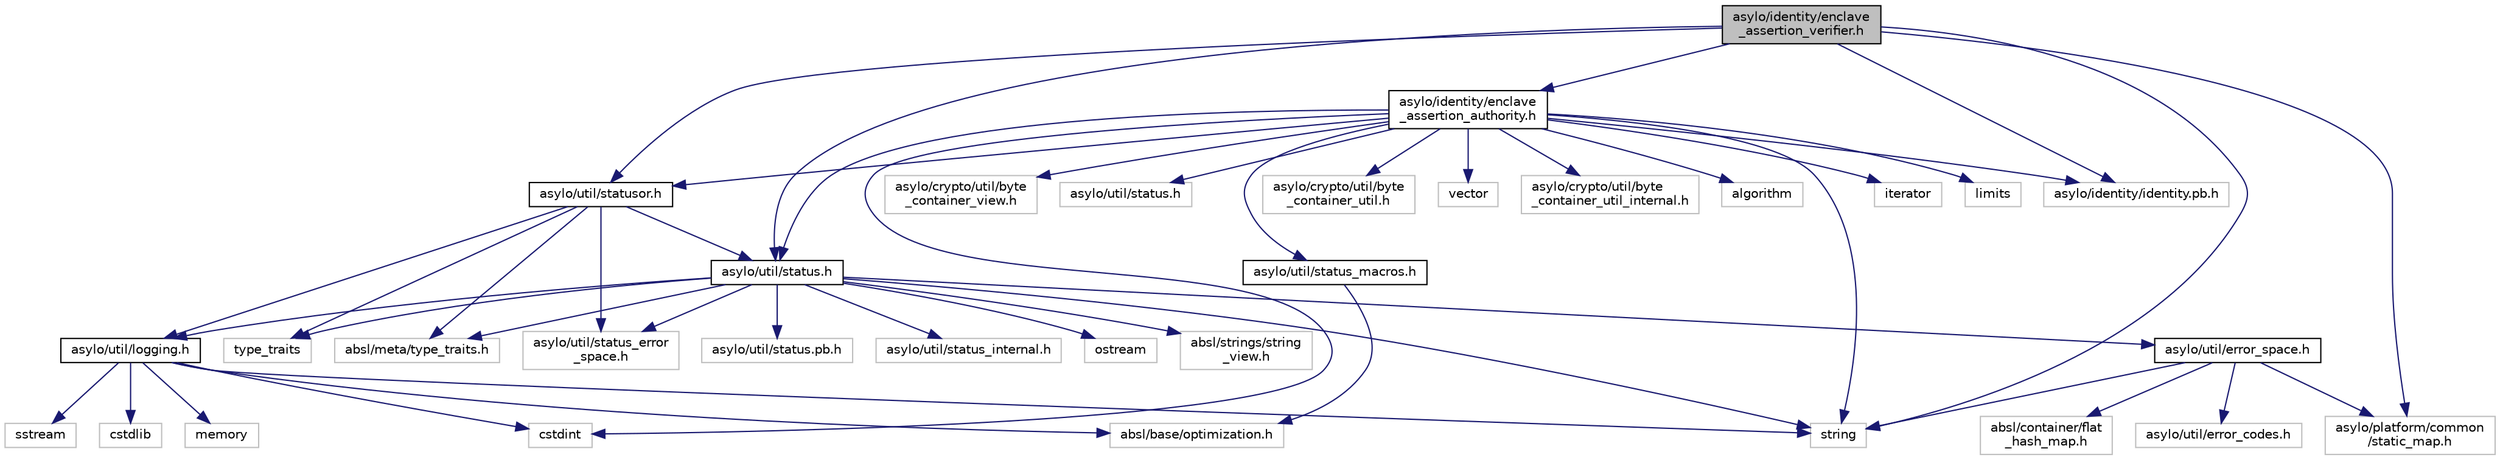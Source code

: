 digraph "asylo/identity/enclave_assertion_verifier.h"
{
  edge [fontname="Helvetica",fontsize="10",labelfontname="Helvetica",labelfontsize="10"];
  node [fontname="Helvetica",fontsize="10",shape=record];
  Node0 [label="asylo/identity/enclave\l_assertion_verifier.h",height=0.2,width=0.4,color="black", fillcolor="grey75", style="filled", fontcolor="black"];
  Node0 -> Node1 [color="midnightblue",fontsize="10",style="solid",fontname="Helvetica"];
  Node1 [label="string",height=0.2,width=0.4,color="grey75", fillcolor="white", style="filled"];
  Node0 -> Node2 [color="midnightblue",fontsize="10",style="solid",fontname="Helvetica"];
  Node2 [label="asylo/identity/enclave\l_assertion_authority.h",height=0.2,width=0.4,color="black", fillcolor="white", style="filled",URL="$enclave__assertion__authority_8h.html"];
  Node2 -> Node1 [color="midnightblue",fontsize="10",style="solid",fontname="Helvetica"];
  Node2 -> Node3 [color="midnightblue",fontsize="10",style="solid",fontname="Helvetica"];
  Node3 [label="asylo/crypto/util/byte\l_container_util.h",height=0.2,width=0.4,color="grey75", fillcolor="white", style="filled"];
  Node2 -> Node4 [color="midnightblue",fontsize="10",style="solid",fontname="Helvetica"];
  Node4 [label="vector",height=0.2,width=0.4,color="grey75", fillcolor="white", style="filled"];
  Node2 -> Node5 [color="midnightblue",fontsize="10",style="solid",fontname="Helvetica"];
  Node5 [label="asylo/crypto/util/byte\l_container_util_internal.h",height=0.2,width=0.4,color="grey75", fillcolor="white", style="filled"];
  Node2 -> Node6 [color="midnightblue",fontsize="10",style="solid",fontname="Helvetica"];
  Node6 [label="algorithm",height=0.2,width=0.4,color="grey75", fillcolor="white", style="filled"];
  Node2 -> Node7 [color="midnightblue",fontsize="10",style="solid",fontname="Helvetica"];
  Node7 [label="cstdint",height=0.2,width=0.4,color="grey75", fillcolor="white", style="filled"];
  Node2 -> Node8 [color="midnightblue",fontsize="10",style="solid",fontname="Helvetica"];
  Node8 [label="iterator",height=0.2,width=0.4,color="grey75", fillcolor="white", style="filled"];
  Node2 -> Node9 [color="midnightblue",fontsize="10",style="solid",fontname="Helvetica"];
  Node9 [label="limits",height=0.2,width=0.4,color="grey75", fillcolor="white", style="filled"];
  Node2 -> Node10 [color="midnightblue",fontsize="10",style="solid",fontname="Helvetica"];
  Node10 [label="asylo/crypto/util/byte\l_container_view.h",height=0.2,width=0.4,color="grey75", fillcolor="white", style="filled"];
  Node2 -> Node11 [color="midnightblue",fontsize="10",style="solid",fontname="Helvetica"];
  Node11 [label="asylo/util/status.h",height=0.2,width=0.4,color="grey75", fillcolor="white", style="filled"];
  Node2 -> Node12 [color="midnightblue",fontsize="10",style="solid",fontname="Helvetica"];
  Node12 [label="asylo/identity/identity.pb.h",height=0.2,width=0.4,color="grey75", fillcolor="white", style="filled"];
  Node2 -> Node13 [color="midnightblue",fontsize="10",style="solid",fontname="Helvetica"];
  Node13 [label="asylo/util/status.h",height=0.2,width=0.4,color="black", fillcolor="white", style="filled",URL="$status_8h.html"];
  Node13 -> Node14 [color="midnightblue",fontsize="10",style="solid",fontname="Helvetica"];
  Node14 [label="ostream",height=0.2,width=0.4,color="grey75", fillcolor="white", style="filled"];
  Node13 -> Node1 [color="midnightblue",fontsize="10",style="solid",fontname="Helvetica"];
  Node13 -> Node15 [color="midnightblue",fontsize="10",style="solid",fontname="Helvetica"];
  Node15 [label="type_traits",height=0.2,width=0.4,color="grey75", fillcolor="white", style="filled"];
  Node13 -> Node16 [color="midnightblue",fontsize="10",style="solid",fontname="Helvetica"];
  Node16 [label="absl/meta/type_traits.h",height=0.2,width=0.4,color="grey75", fillcolor="white", style="filled"];
  Node13 -> Node17 [color="midnightblue",fontsize="10",style="solid",fontname="Helvetica"];
  Node17 [label="absl/strings/string\l_view.h",height=0.2,width=0.4,color="grey75", fillcolor="white", style="filled"];
  Node13 -> Node18 [color="midnightblue",fontsize="10",style="solid",fontname="Helvetica"];
  Node18 [label="asylo/util/logging.h",height=0.2,width=0.4,color="black", fillcolor="white", style="filled",URL="$logging_8h.html"];
  Node18 -> Node7 [color="midnightblue",fontsize="10",style="solid",fontname="Helvetica"];
  Node18 -> Node19 [color="midnightblue",fontsize="10",style="solid",fontname="Helvetica"];
  Node19 [label="cstdlib",height=0.2,width=0.4,color="grey75", fillcolor="white", style="filled"];
  Node18 -> Node20 [color="midnightblue",fontsize="10",style="solid",fontname="Helvetica"];
  Node20 [label="memory",height=0.2,width=0.4,color="grey75", fillcolor="white", style="filled"];
  Node18 -> Node21 [color="midnightblue",fontsize="10",style="solid",fontname="Helvetica"];
  Node21 [label="sstream",height=0.2,width=0.4,color="grey75", fillcolor="white", style="filled"];
  Node18 -> Node1 [color="midnightblue",fontsize="10",style="solid",fontname="Helvetica"];
  Node18 -> Node22 [color="midnightblue",fontsize="10",style="solid",fontname="Helvetica"];
  Node22 [label="absl/base/optimization.h",height=0.2,width=0.4,color="grey75", fillcolor="white", style="filled"];
  Node13 -> Node23 [color="midnightblue",fontsize="10",style="solid",fontname="Helvetica"];
  Node23 [label="asylo/util/error_space.h",height=0.2,width=0.4,color="black", fillcolor="white", style="filled",URL="$error__space_8h.html"];
  Node23 -> Node1 [color="midnightblue",fontsize="10",style="solid",fontname="Helvetica"];
  Node23 -> Node24 [color="midnightblue",fontsize="10",style="solid",fontname="Helvetica"];
  Node24 [label="absl/container/flat\l_hash_map.h",height=0.2,width=0.4,color="grey75", fillcolor="white", style="filled"];
  Node23 -> Node25 [color="midnightblue",fontsize="10",style="solid",fontname="Helvetica"];
  Node25 [label="asylo/platform/common\l/static_map.h",height=0.2,width=0.4,color="grey75", fillcolor="white", style="filled"];
  Node23 -> Node26 [color="midnightblue",fontsize="10",style="solid",fontname="Helvetica"];
  Node26 [label="asylo/util/error_codes.h",height=0.2,width=0.4,color="grey75", fillcolor="white", style="filled"];
  Node13 -> Node27 [color="midnightblue",fontsize="10",style="solid",fontname="Helvetica"];
  Node27 [label="asylo/util/status.pb.h",height=0.2,width=0.4,color="grey75", fillcolor="white", style="filled"];
  Node13 -> Node28 [color="midnightblue",fontsize="10",style="solid",fontname="Helvetica"];
  Node28 [label="asylo/util/status_error\l_space.h",height=0.2,width=0.4,color="grey75", fillcolor="white", style="filled"];
  Node13 -> Node29 [color="midnightblue",fontsize="10",style="solid",fontname="Helvetica"];
  Node29 [label="asylo/util/status_internal.h",height=0.2,width=0.4,color="grey75", fillcolor="white", style="filled"];
  Node2 -> Node30 [color="midnightblue",fontsize="10",style="solid",fontname="Helvetica"];
  Node30 [label="asylo/util/status_macros.h",height=0.2,width=0.4,color="black", fillcolor="white", style="filled",URL="$status__macros_8h.html"];
  Node30 -> Node22 [color="midnightblue",fontsize="10",style="solid",fontname="Helvetica"];
  Node2 -> Node31 [color="midnightblue",fontsize="10",style="solid",fontname="Helvetica"];
  Node31 [label="asylo/util/statusor.h",height=0.2,width=0.4,color="black", fillcolor="white", style="filled",URL="$statusor_8h.html"];
  Node31 -> Node15 [color="midnightblue",fontsize="10",style="solid",fontname="Helvetica"];
  Node31 -> Node16 [color="midnightblue",fontsize="10",style="solid",fontname="Helvetica"];
  Node31 -> Node18 [color="midnightblue",fontsize="10",style="solid",fontname="Helvetica"];
  Node31 -> Node13 [color="midnightblue",fontsize="10",style="solid",fontname="Helvetica"];
  Node31 -> Node28 [color="midnightblue",fontsize="10",style="solid",fontname="Helvetica"];
  Node0 -> Node12 [color="midnightblue",fontsize="10",style="solid",fontname="Helvetica"];
  Node0 -> Node25 [color="midnightblue",fontsize="10",style="solid",fontname="Helvetica"];
  Node0 -> Node13 [color="midnightblue",fontsize="10",style="solid",fontname="Helvetica"];
  Node0 -> Node31 [color="midnightblue",fontsize="10",style="solid",fontname="Helvetica"];
}

